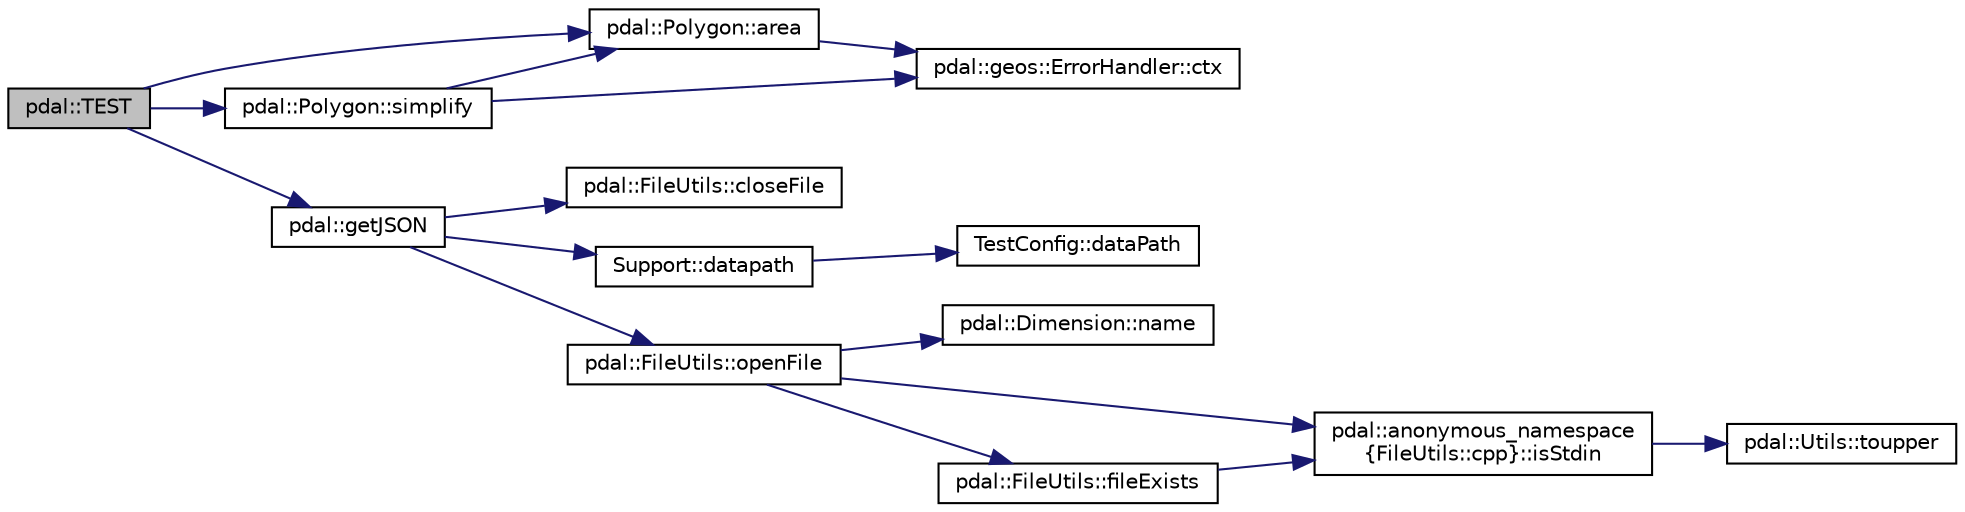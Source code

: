 digraph "pdal::TEST"
{
  edge [fontname="Helvetica",fontsize="10",labelfontname="Helvetica",labelfontsize="10"];
  node [fontname="Helvetica",fontsize="10",shape=record];
  rankdir="LR";
  Node1 [label="pdal::TEST",height=0.2,width=0.4,color="black", fillcolor="grey75", style="filled", fontcolor="black"];
  Node1 -> Node2 [color="midnightblue",fontsize="10",style="solid",fontname="Helvetica"];
  Node2 [label="pdal::Polygon::area",height=0.2,width=0.4,color="black", fillcolor="white", style="filled",URL="$classpdal_1_1Polygon.html#a6c007fc5a5c5c6419fc794fec5b38f86"];
  Node2 -> Node3 [color="midnightblue",fontsize="10",style="solid",fontname="Helvetica"];
  Node3 [label="pdal::geos::ErrorHandler::ctx",height=0.2,width=0.4,color="black", fillcolor="white", style="filled",URL="$classpdal_1_1geos_1_1ErrorHandler.html#a54bdaa70ba8baee1c8ad8f9f47572c8d"];
  Node1 -> Node4 [color="midnightblue",fontsize="10",style="solid",fontname="Helvetica"];
  Node4 [label="pdal::getJSON",height=0.2,width=0.4,color="black", fillcolor="white", style="filled",URL="$namespacepdal.html#a9a02944d825e2c803eb5b38492151153"];
  Node4 -> Node5 [color="midnightblue",fontsize="10",style="solid",fontname="Helvetica"];
  Node5 [label="pdal::FileUtils::closeFile",height=0.2,width=0.4,color="black", fillcolor="white", style="filled",URL="$namespacepdal_1_1FileUtils.html#a04d2d37c72f0f400f5d5b917b2f2ba05"];
  Node4 -> Node6 [color="midnightblue",fontsize="10",style="solid",fontname="Helvetica"];
  Node6 [label="Support::datapath",height=0.2,width=0.4,color="black", fillcolor="white", style="filled",URL="$classSupport.html#a9bbdf6f202f4f2e45e7a53007dd0a238"];
  Node6 -> Node7 [color="midnightblue",fontsize="10",style="solid",fontname="Helvetica"];
  Node7 [label="TestConfig::dataPath",height=0.2,width=0.4,color="black", fillcolor="white", style="filled",URL="$namespaceTestConfig.html#a0e622015f0610c2cfcbb3739b972d877"];
  Node4 -> Node8 [color="midnightblue",fontsize="10",style="solid",fontname="Helvetica"];
  Node8 [label="pdal::FileUtils::openFile",height=0.2,width=0.4,color="black", fillcolor="white", style="filled",URL="$namespacepdal_1_1FileUtils.html#aeeda62ff11a1e6bcc9175f51f7efe522"];
  Node8 -> Node9 [color="midnightblue",fontsize="10",style="solid",fontname="Helvetica"];
  Node9 [label="pdal::Dimension::name",height=0.2,width=0.4,color="black", fillcolor="white", style="filled",URL="$namespacepdal_1_1Dimension.html#af3176b0b7e6b4be000317846cf7c2718"];
  Node8 -> Node10 [color="midnightblue",fontsize="10",style="solid",fontname="Helvetica"];
  Node10 [label="pdal::anonymous_namespace\l\{FileUtils::cpp\}::isStdin",height=0.2,width=0.4,color="black", fillcolor="white", style="filled",URL="$namespacepdal_1_1anonymous__namespace_02FileUtils_8cpp_03.html#a813a530ad72d50f747643f1bb996cacf"];
  Node10 -> Node11 [color="midnightblue",fontsize="10",style="solid",fontname="Helvetica"];
  Node11 [label="pdal::Utils::toupper",height=0.2,width=0.4,color="black", fillcolor="white", style="filled",URL="$namespacepdal_1_1Utils.html#a28e3e2faff94b20f9908e77bc54ed983"];
  Node8 -> Node12 [color="midnightblue",fontsize="10",style="solid",fontname="Helvetica"];
  Node12 [label="pdal::FileUtils::fileExists",height=0.2,width=0.4,color="black", fillcolor="white", style="filled",URL="$namespacepdal_1_1FileUtils.html#ae2b8f1ddc38b0033b685a0bde6106ba1"];
  Node12 -> Node10 [color="midnightblue",fontsize="10",style="solid",fontname="Helvetica"];
  Node1 -> Node13 [color="midnightblue",fontsize="10",style="solid",fontname="Helvetica"];
  Node13 [label="pdal::Polygon::simplify",height=0.2,width=0.4,color="black", fillcolor="white", style="filled",URL="$classpdal_1_1Polygon.html#a9ea43b0ad5b22809ac60ade773c8816b"];
  Node13 -> Node3 [color="midnightblue",fontsize="10",style="solid",fontname="Helvetica"];
  Node13 -> Node2 [color="midnightblue",fontsize="10",style="solid",fontname="Helvetica"];
}
